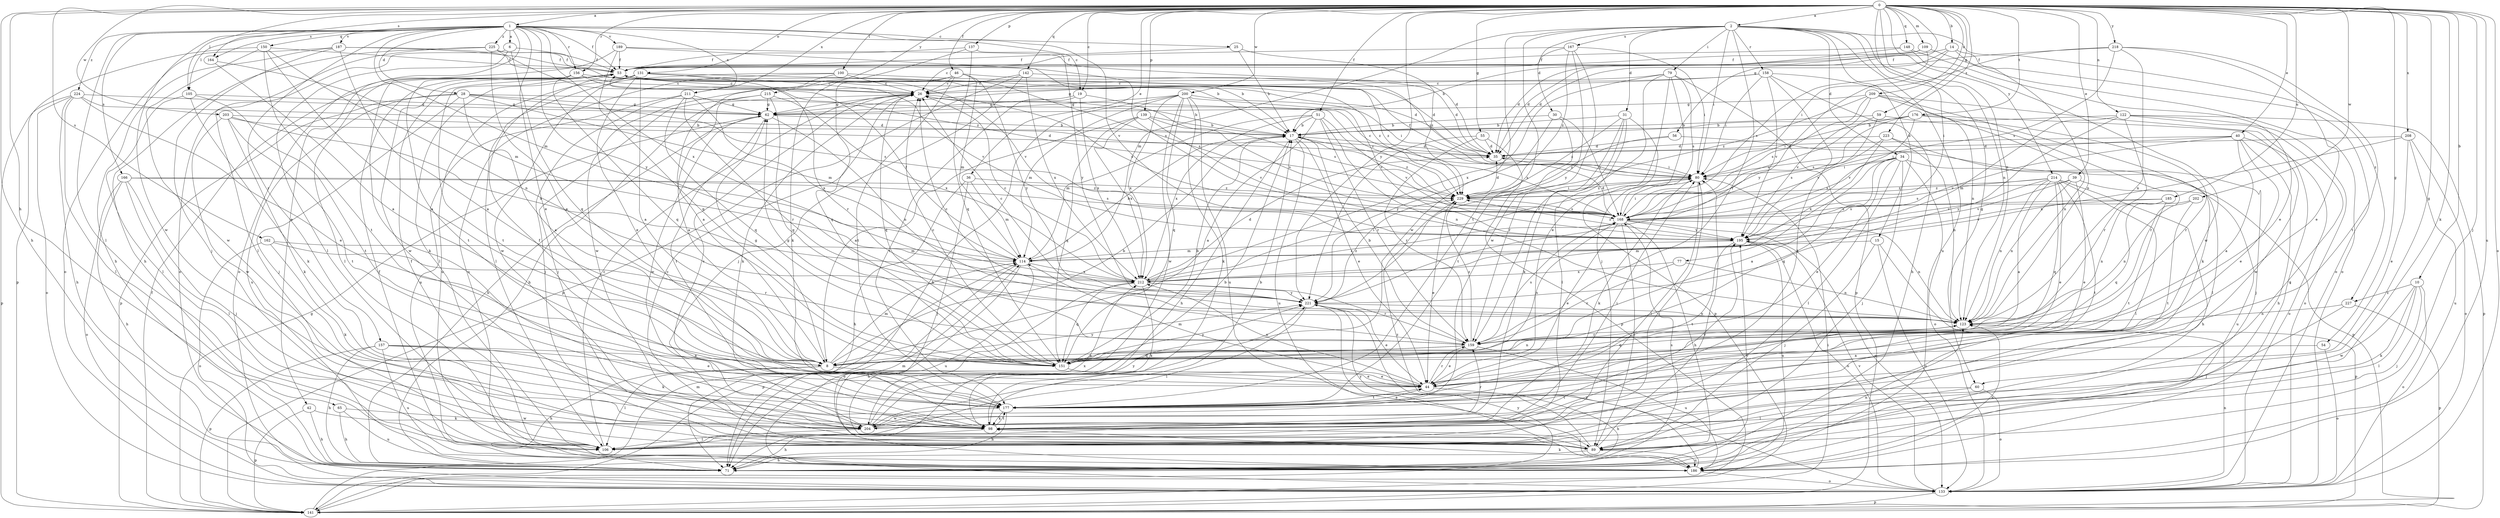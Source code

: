 strict digraph  {
0;
1;
2;
6;
8;
10;
14;
15;
17;
19;
25;
26;
28;
30;
31;
34;
35;
36;
39;
40;
42;
44;
46;
51;
53;
54;
55;
56;
59;
60;
62;
65;
71;
77;
79;
80;
89;
98;
100;
105;
106;
109;
114;
122;
123;
131;
133;
137;
139;
141;
142;
148;
150;
151;
156;
157;
158;
159;
162;
164;
166;
167;
168;
176;
177;
185;
186;
187;
189;
195;
200;
202;
203;
204;
208;
209;
211;
212;
214;
215;
218;
221;
223;
224;
225;
227;
229;
0 -> 1  [label=a];
0 -> 2  [label=a];
0 -> 10  [label=b];
0 -> 14  [label=b];
0 -> 19  [label=c];
0 -> 36  [label=e];
0 -> 39  [label=e];
0 -> 40  [label=e];
0 -> 46  [label=f];
0 -> 51  [label=f];
0 -> 54  [label=g];
0 -> 55  [label=g];
0 -> 56  [label=g];
0 -> 59  [label=g];
0 -> 60  [label=g];
0 -> 65  [label=h];
0 -> 71  [label=h];
0 -> 77  [label=i];
0 -> 89  [label=j];
0 -> 98  [label=k];
0 -> 100  [label=l];
0 -> 105  [label=l];
0 -> 109  [label=m];
0 -> 122  [label=n];
0 -> 123  [label=n];
0 -> 131  [label=o];
0 -> 133  [label=o];
0 -> 137  [label=p];
0 -> 139  [label=p];
0 -> 142  [label=q];
0 -> 148  [label=q];
0 -> 156  [label=r];
0 -> 162  [label=s];
0 -> 164  [label=s];
0 -> 176  [label=t];
0 -> 185  [label=u];
0 -> 186  [label=u];
0 -> 200  [label=w];
0 -> 202  [label=w];
0 -> 203  [label=w];
0 -> 208  [label=x];
0 -> 209  [label=x];
0 -> 211  [label=x];
0 -> 214  [label=y];
0 -> 215  [label=y];
0 -> 218  [label=y];
0 -> 221  [label=y];
0 -> 223  [label=z];
1 -> 6  [label=a];
1 -> 19  [label=c];
1 -> 25  [label=c];
1 -> 28  [label=d];
1 -> 42  [label=e];
1 -> 44  [label=e];
1 -> 53  [label=f];
1 -> 105  [label=l];
1 -> 106  [label=l];
1 -> 114  [label=m];
1 -> 150  [label=q];
1 -> 156  [label=r];
1 -> 157  [label=r];
1 -> 164  [label=s];
1 -> 166  [label=s];
1 -> 187  [label=v];
1 -> 189  [label=v];
1 -> 195  [label=v];
1 -> 204  [label=w];
1 -> 211  [label=x];
1 -> 212  [label=x];
1 -> 221  [label=y];
1 -> 224  [label=z];
1 -> 225  [label=z];
2 -> 15  [label=b];
2 -> 30  [label=d];
2 -> 31  [label=d];
2 -> 34  [label=d];
2 -> 60  [label=g];
2 -> 79  [label=i];
2 -> 80  [label=i];
2 -> 114  [label=m];
2 -> 123  [label=n];
2 -> 158  [label=r];
2 -> 159  [label=r];
2 -> 167  [label=s];
2 -> 177  [label=t];
2 -> 186  [label=u];
2 -> 204  [label=w];
2 -> 227  [label=z];
6 -> 53  [label=f];
6 -> 106  [label=l];
6 -> 133  [label=o];
6 -> 151  [label=q];
8 -> 17  [label=b];
8 -> 44  [label=e];
8 -> 62  [label=g];
8 -> 71  [label=h];
8 -> 106  [label=l];
8 -> 114  [label=m];
8 -> 123  [label=n];
8 -> 221  [label=y];
10 -> 89  [label=j];
10 -> 98  [label=k];
10 -> 106  [label=l];
10 -> 133  [label=o];
10 -> 204  [label=w];
10 -> 227  [label=z];
14 -> 35  [label=d];
14 -> 53  [label=f];
14 -> 123  [label=n];
14 -> 133  [label=o];
14 -> 221  [label=y];
15 -> 89  [label=j];
15 -> 114  [label=m];
15 -> 133  [label=o];
15 -> 141  [label=p];
17 -> 35  [label=d];
17 -> 44  [label=e];
17 -> 71  [label=h];
17 -> 168  [label=s];
17 -> 186  [label=u];
17 -> 229  [label=z];
19 -> 62  [label=g];
19 -> 168  [label=s];
19 -> 177  [label=t];
19 -> 212  [label=x];
25 -> 17  [label=b];
25 -> 53  [label=f];
25 -> 229  [label=z];
26 -> 62  [label=g];
26 -> 71  [label=h];
26 -> 98  [label=k];
26 -> 151  [label=q];
26 -> 168  [label=s];
26 -> 229  [label=z];
28 -> 8  [label=a];
28 -> 17  [label=b];
28 -> 62  [label=g];
28 -> 89  [label=j];
28 -> 114  [label=m];
28 -> 141  [label=p];
28 -> 168  [label=s];
28 -> 186  [label=u];
30 -> 17  [label=b];
30 -> 168  [label=s];
30 -> 177  [label=t];
30 -> 221  [label=y];
31 -> 17  [label=b];
31 -> 98  [label=k];
31 -> 106  [label=l];
31 -> 141  [label=p];
31 -> 159  [label=r];
31 -> 229  [label=z];
34 -> 8  [label=a];
34 -> 44  [label=e];
34 -> 80  [label=i];
34 -> 89  [label=j];
34 -> 106  [label=l];
34 -> 133  [label=o];
34 -> 141  [label=p];
34 -> 151  [label=q];
34 -> 168  [label=s];
35 -> 80  [label=i];
36 -> 71  [label=h];
36 -> 89  [label=j];
36 -> 114  [label=m];
36 -> 229  [label=z];
39 -> 44  [label=e];
39 -> 123  [label=n];
39 -> 186  [label=u];
39 -> 195  [label=v];
39 -> 229  [label=z];
40 -> 8  [label=a];
40 -> 35  [label=d];
40 -> 44  [label=e];
40 -> 71  [label=h];
40 -> 80  [label=i];
40 -> 133  [label=o];
40 -> 195  [label=v];
42 -> 71  [label=h];
42 -> 98  [label=k];
42 -> 141  [label=p];
44 -> 71  [label=h];
44 -> 114  [label=m];
44 -> 159  [label=r];
44 -> 177  [label=t];
44 -> 212  [label=x];
46 -> 26  [label=c];
46 -> 80  [label=i];
46 -> 114  [label=m];
46 -> 151  [label=q];
46 -> 177  [label=t];
46 -> 204  [label=w];
46 -> 221  [label=y];
51 -> 8  [label=a];
51 -> 17  [label=b];
51 -> 114  [label=m];
51 -> 123  [label=n];
51 -> 159  [label=r];
51 -> 195  [label=v];
51 -> 212  [label=x];
53 -> 26  [label=c];
53 -> 35  [label=d];
53 -> 177  [label=t];
53 -> 195  [label=v];
53 -> 204  [label=w];
53 -> 229  [label=z];
54 -> 8  [label=a];
54 -> 133  [label=o];
55 -> 35  [label=d];
55 -> 141  [label=p];
55 -> 159  [label=r];
55 -> 221  [label=y];
56 -> 35  [label=d];
56 -> 89  [label=j];
56 -> 229  [label=z];
59 -> 17  [label=b];
59 -> 159  [label=r];
59 -> 168  [label=s];
59 -> 195  [label=v];
60 -> 106  [label=l];
60 -> 133  [label=o];
60 -> 177  [label=t];
62 -> 17  [label=b];
62 -> 71  [label=h];
62 -> 123  [label=n];
62 -> 177  [label=t];
62 -> 204  [label=w];
65 -> 71  [label=h];
65 -> 186  [label=u];
65 -> 204  [label=w];
71 -> 114  [label=m];
71 -> 123  [label=n];
71 -> 168  [label=s];
71 -> 195  [label=v];
77 -> 123  [label=n];
77 -> 159  [label=r];
77 -> 212  [label=x];
79 -> 26  [label=c];
79 -> 44  [label=e];
79 -> 89  [label=j];
79 -> 141  [label=p];
79 -> 159  [label=r];
79 -> 168  [label=s];
79 -> 212  [label=x];
80 -> 26  [label=c];
80 -> 53  [label=f];
80 -> 98  [label=k];
80 -> 106  [label=l];
80 -> 229  [label=z];
89 -> 26  [label=c];
89 -> 71  [label=h];
89 -> 80  [label=i];
89 -> 186  [label=u];
89 -> 212  [label=x];
89 -> 221  [label=y];
98 -> 17  [label=b];
98 -> 71  [label=h];
98 -> 80  [label=i];
98 -> 89  [label=j];
98 -> 177  [label=t];
100 -> 8  [label=a];
100 -> 26  [label=c];
100 -> 106  [label=l];
100 -> 186  [label=u];
100 -> 229  [label=z];
105 -> 62  [label=g];
105 -> 98  [label=k];
105 -> 106  [label=l];
105 -> 177  [label=t];
106 -> 26  [label=c];
106 -> 53  [label=f];
106 -> 80  [label=i];
109 -> 17  [label=b];
109 -> 35  [label=d];
109 -> 53  [label=f];
109 -> 133  [label=o];
109 -> 168  [label=s];
114 -> 17  [label=b];
114 -> 53  [label=f];
114 -> 133  [label=o];
114 -> 141  [label=p];
114 -> 186  [label=u];
114 -> 212  [label=x];
122 -> 17  [label=b];
122 -> 89  [label=j];
122 -> 114  [label=m];
122 -> 133  [label=o];
122 -> 141  [label=p];
122 -> 159  [label=r];
122 -> 221  [label=y];
123 -> 26  [label=c];
123 -> 151  [label=q];
123 -> 159  [label=r];
131 -> 8  [label=a];
131 -> 26  [label=c];
131 -> 44  [label=e];
131 -> 106  [label=l];
131 -> 159  [label=r];
131 -> 168  [label=s];
131 -> 186  [label=u];
131 -> 204  [label=w];
133 -> 123  [label=n];
133 -> 141  [label=p];
133 -> 195  [label=v];
133 -> 221  [label=y];
137 -> 53  [label=f];
137 -> 98  [label=k];
137 -> 151  [label=q];
137 -> 221  [label=y];
139 -> 8  [label=a];
139 -> 17  [label=b];
139 -> 151  [label=q];
139 -> 168  [label=s];
139 -> 195  [label=v];
139 -> 212  [label=x];
141 -> 53  [label=f];
141 -> 62  [label=g];
141 -> 80  [label=i];
141 -> 114  [label=m];
141 -> 221  [label=y];
142 -> 26  [label=c];
142 -> 35  [label=d];
142 -> 89  [label=j];
142 -> 141  [label=p];
142 -> 212  [label=x];
148 -> 35  [label=d];
148 -> 44  [label=e];
148 -> 53  [label=f];
148 -> 204  [label=w];
150 -> 8  [label=a];
150 -> 53  [label=f];
150 -> 123  [label=n];
150 -> 141  [label=p];
150 -> 177  [label=t];
150 -> 204  [label=w];
151 -> 17  [label=b];
151 -> 26  [label=c];
151 -> 44  [label=e];
151 -> 62  [label=g];
151 -> 168  [label=s];
151 -> 221  [label=y];
156 -> 26  [label=c];
156 -> 35  [label=d];
156 -> 98  [label=k];
156 -> 106  [label=l];
156 -> 151  [label=q];
156 -> 177  [label=t];
156 -> 195  [label=v];
157 -> 8  [label=a];
157 -> 44  [label=e];
157 -> 71  [label=h];
157 -> 98  [label=k];
157 -> 141  [label=p];
157 -> 186  [label=u];
158 -> 26  [label=c];
158 -> 62  [label=g];
158 -> 71  [label=h];
158 -> 80  [label=i];
158 -> 98  [label=k];
158 -> 123  [label=n];
158 -> 195  [label=v];
159 -> 8  [label=a];
159 -> 17  [label=b];
159 -> 44  [label=e];
159 -> 151  [label=q];
159 -> 168  [label=s];
159 -> 186  [label=u];
159 -> 229  [label=z];
162 -> 98  [label=k];
162 -> 114  [label=m];
162 -> 133  [label=o];
162 -> 159  [label=r];
164 -> 8  [label=a];
164 -> 114  [label=m];
166 -> 71  [label=h];
166 -> 89  [label=j];
166 -> 106  [label=l];
166 -> 133  [label=o];
166 -> 168  [label=s];
166 -> 229  [label=z];
167 -> 26  [label=c];
167 -> 53  [label=f];
167 -> 80  [label=i];
167 -> 204  [label=w];
167 -> 221  [label=y];
167 -> 229  [label=z];
168 -> 35  [label=d];
168 -> 44  [label=e];
168 -> 71  [label=h];
168 -> 80  [label=i];
168 -> 89  [label=j];
168 -> 123  [label=n];
168 -> 133  [label=o];
168 -> 195  [label=v];
176 -> 17  [label=b];
176 -> 80  [label=i];
176 -> 159  [label=r];
176 -> 168  [label=s];
176 -> 195  [label=v];
176 -> 204  [label=w];
177 -> 44  [label=e];
177 -> 53  [label=f];
177 -> 71  [label=h];
177 -> 98  [label=k];
177 -> 204  [label=w];
185 -> 123  [label=n];
185 -> 151  [label=q];
185 -> 168  [label=s];
185 -> 177  [label=t];
185 -> 195  [label=v];
186 -> 53  [label=f];
186 -> 98  [label=k];
186 -> 123  [label=n];
186 -> 133  [label=o];
186 -> 229  [label=z];
187 -> 8  [label=a];
187 -> 17  [label=b];
187 -> 53  [label=f];
187 -> 71  [label=h];
187 -> 89  [label=j];
187 -> 133  [label=o];
189 -> 35  [label=d];
189 -> 53  [label=f];
189 -> 133  [label=o];
189 -> 151  [label=q];
189 -> 168  [label=s];
195 -> 114  [label=m];
195 -> 133  [label=o];
195 -> 177  [label=t];
195 -> 186  [label=u];
195 -> 229  [label=z];
200 -> 62  [label=g];
200 -> 71  [label=h];
200 -> 80  [label=i];
200 -> 98  [label=k];
200 -> 114  [label=m];
200 -> 151  [label=q];
200 -> 186  [label=u];
200 -> 195  [label=v];
200 -> 204  [label=w];
200 -> 212  [label=x];
202 -> 123  [label=n];
202 -> 168  [label=s];
202 -> 177  [label=t];
203 -> 17  [label=b];
203 -> 35  [label=d];
203 -> 98  [label=k];
203 -> 177  [label=t];
203 -> 204  [label=w];
203 -> 212  [label=x];
204 -> 17  [label=b];
204 -> 26  [label=c];
204 -> 106  [label=l];
204 -> 159  [label=r];
204 -> 195  [label=v];
204 -> 221  [label=y];
208 -> 35  [label=d];
208 -> 44  [label=e];
208 -> 133  [label=o];
208 -> 186  [label=u];
208 -> 212  [label=x];
209 -> 62  [label=g];
209 -> 98  [label=k];
209 -> 123  [label=n];
209 -> 168  [label=s];
209 -> 186  [label=u];
209 -> 195  [label=v];
209 -> 229  [label=z];
211 -> 62  [label=g];
211 -> 89  [label=j];
211 -> 151  [label=q];
211 -> 159  [label=r];
211 -> 186  [label=u];
211 -> 212  [label=x];
212 -> 26  [label=c];
212 -> 35  [label=d];
212 -> 71  [label=h];
212 -> 80  [label=i];
212 -> 98  [label=k];
212 -> 151  [label=q];
212 -> 159  [label=r];
212 -> 168  [label=s];
212 -> 221  [label=y];
214 -> 8  [label=a];
214 -> 44  [label=e];
214 -> 71  [label=h];
214 -> 106  [label=l];
214 -> 123  [label=n];
214 -> 151  [label=q];
214 -> 168  [label=s];
214 -> 177  [label=t];
214 -> 195  [label=v];
214 -> 229  [label=z];
215 -> 8  [label=a];
215 -> 62  [label=g];
215 -> 89  [label=j];
215 -> 151  [label=q];
215 -> 212  [label=x];
218 -> 44  [label=e];
218 -> 53  [label=f];
218 -> 80  [label=i];
218 -> 123  [label=n];
218 -> 168  [label=s];
218 -> 177  [label=t];
221 -> 26  [label=c];
221 -> 44  [label=e];
221 -> 106  [label=l];
221 -> 123  [label=n];
221 -> 229  [label=z];
223 -> 35  [label=d];
223 -> 106  [label=l];
223 -> 123  [label=n];
223 -> 168  [label=s];
223 -> 212  [label=x];
224 -> 35  [label=d];
224 -> 44  [label=e];
224 -> 62  [label=g];
224 -> 71  [label=h];
224 -> 106  [label=l];
224 -> 133  [label=o];
224 -> 141  [label=p];
225 -> 8  [label=a];
225 -> 17  [label=b];
225 -> 53  [label=f];
225 -> 71  [label=h];
225 -> 106  [label=l];
225 -> 229  [label=z];
227 -> 89  [label=j];
227 -> 123  [label=n];
227 -> 141  [label=p];
229 -> 35  [label=d];
229 -> 44  [label=e];
229 -> 80  [label=i];
229 -> 168  [label=s];
}
